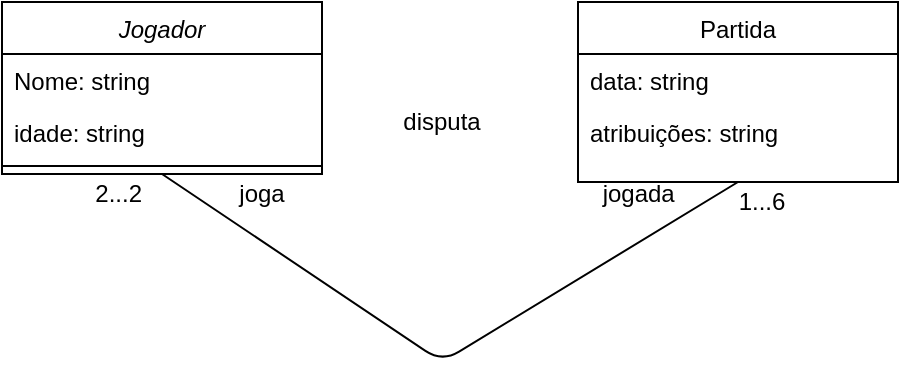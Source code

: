 <mxfile version="15.2.7" type="device" pages="7"><diagram id="C5RBs43oDa-KdzZeNtuy" name="Page-1"><mxGraphModel dx="2062" dy="794" grid="1" gridSize="10" guides="1" tooltips="1" connect="1" arrows="1" fold="1" page="1" pageScale="1" pageWidth="827" pageHeight="1169" math="0" shadow="0"><root><mxCell id="WIyWlLk6GJQsqaUBKTNV-0"/><mxCell id="WIyWlLk6GJQsqaUBKTNV-1" parent="WIyWlLk6GJQsqaUBKTNV-0"/><mxCell id="zkfFHV4jXpPFQw0GAbJ--0" value="Jogador" style="swimlane;fontStyle=2;align=center;verticalAlign=top;childLayout=stackLayout;horizontal=1;startSize=26;horizontalStack=0;resizeParent=1;resizeLast=0;collapsible=1;marginBottom=0;rounded=0;shadow=0;strokeWidth=1;" parent="WIyWlLk6GJQsqaUBKTNV-1" vertex="1"><mxGeometry x="220" y="120" width="160" height="86" as="geometry"><mxRectangle x="230" y="140" width="160" height="26" as="alternateBounds"/></mxGeometry></mxCell><mxCell id="zkfFHV4jXpPFQw0GAbJ--1" value="Nome: string" style="text;align=left;verticalAlign=top;spacingLeft=4;spacingRight=4;overflow=hidden;rotatable=0;points=[[0,0.5],[1,0.5]];portConstraint=eastwest;" parent="zkfFHV4jXpPFQw0GAbJ--0" vertex="1"><mxGeometry y="26" width="160" height="26" as="geometry"/></mxCell><mxCell id="zkfFHV4jXpPFQw0GAbJ--2" value="idade: string" style="text;align=left;verticalAlign=top;spacingLeft=4;spacingRight=4;overflow=hidden;rotatable=0;points=[[0,0.5],[1,0.5]];portConstraint=eastwest;rounded=0;shadow=0;html=0;" parent="zkfFHV4jXpPFQw0GAbJ--0" vertex="1"><mxGeometry y="52" width="160" height="26" as="geometry"/></mxCell><mxCell id="zkfFHV4jXpPFQw0GAbJ--4" value="" style="line;html=1;strokeWidth=1;align=left;verticalAlign=middle;spacingTop=-1;spacingLeft=3;spacingRight=3;rotatable=0;labelPosition=right;points=[];portConstraint=eastwest;" parent="zkfFHV4jXpPFQw0GAbJ--0" vertex="1"><mxGeometry y="78" width="160" height="8" as="geometry"/></mxCell><mxCell id="zkfFHV4jXpPFQw0GAbJ--17" value="Partida" style="swimlane;fontStyle=0;align=center;verticalAlign=top;childLayout=stackLayout;horizontal=1;startSize=26;horizontalStack=0;resizeParent=1;resizeLast=0;collapsible=1;marginBottom=0;rounded=0;shadow=0;strokeWidth=1;" parent="WIyWlLk6GJQsqaUBKTNV-1" vertex="1"><mxGeometry x="508" y="120" width="160" height="90" as="geometry"><mxRectangle x="550" y="140" width="160" height="26" as="alternateBounds"/></mxGeometry></mxCell><mxCell id="zkfFHV4jXpPFQw0GAbJ--18" value="data: string" style="text;align=left;verticalAlign=top;spacingLeft=4;spacingRight=4;overflow=hidden;rotatable=0;points=[[0,0.5],[1,0.5]];portConstraint=eastwest;" parent="zkfFHV4jXpPFQw0GAbJ--17" vertex="1"><mxGeometry y="26" width="160" height="26" as="geometry"/></mxCell><mxCell id="zkfFHV4jXpPFQw0GAbJ--19" value="atribuições: string" style="text;align=left;verticalAlign=top;spacingLeft=4;spacingRight=4;overflow=hidden;rotatable=0;points=[[0,0.5],[1,0.5]];portConstraint=eastwest;rounded=0;shadow=0;html=0;" parent="zkfFHV4jXpPFQw0GAbJ--17" vertex="1"><mxGeometry y="52" width="160" height="26" as="geometry"/></mxCell><mxCell id="Df20qxCBPHXZlXuc3BEY-1" value="" style="endArrow=none;html=1;entryX=0.5;entryY=1;entryDx=0;entryDy=0;exitX=0.5;exitY=1;exitDx=0;exitDy=0;" edge="1" parent="WIyWlLk6GJQsqaUBKTNV-1" source="zkfFHV4jXpPFQw0GAbJ--0" target="zkfFHV4jXpPFQw0GAbJ--17"><mxGeometry width="50" height="50" relative="1" as="geometry"><mxPoint x="390" y="430" as="sourcePoint"/><mxPoint x="440" y="380" as="targetPoint"/><Array as="points"><mxPoint x="440" y="300"/></Array></mxGeometry></mxCell><mxCell id="Df20qxCBPHXZlXuc3BEY-2" value="disputa" style="text;html=1;strokeColor=none;fillColor=none;align=center;verticalAlign=middle;whiteSpace=wrap;rounded=0;" vertex="1" parent="WIyWlLk6GJQsqaUBKTNV-1"><mxGeometry x="420" y="170" width="40" height="20" as="geometry"/></mxCell><mxCell id="Df20qxCBPHXZlXuc3BEY-4" value="2...2&amp;nbsp;" style="text;html=1;strokeColor=none;fillColor=none;align=center;verticalAlign=middle;whiteSpace=wrap;rounded=0;" vertex="1" parent="WIyWlLk6GJQsqaUBKTNV-1"><mxGeometry x="260" y="206" width="40" height="20" as="geometry"/></mxCell><mxCell id="Df20qxCBPHXZlXuc3BEY-5" value="joga" style="text;html=1;strokeColor=none;fillColor=none;align=center;verticalAlign=middle;whiteSpace=wrap;rounded=0;" vertex="1" parent="WIyWlLk6GJQsqaUBKTNV-1"><mxGeometry x="330" y="206" width="40" height="20" as="geometry"/></mxCell><mxCell id="Df20qxCBPHXZlXuc3BEY-6" value="jogada&amp;nbsp; &amp;nbsp; &amp;nbsp; &amp;nbsp; &amp;nbsp; &amp;nbsp; &amp;nbsp; &amp;nbsp;&amp;nbsp;" style="text;html=1;strokeColor=none;fillColor=none;align=center;verticalAlign=middle;whiteSpace=wrap;rounded=0;" vertex="1" parent="WIyWlLk6GJQsqaUBKTNV-1"><mxGeometry x="520" y="200" width="40" height="60" as="geometry"/></mxCell><mxCell id="Df20qxCBPHXZlXuc3BEY-8" value="1...6" style="text;html=1;strokeColor=none;fillColor=none;align=center;verticalAlign=middle;whiteSpace=wrap;rounded=0;" vertex="1" parent="WIyWlLk6GJQsqaUBKTNV-1"><mxGeometry x="580" y="210" width="40" height="20" as="geometry"/></mxCell></root></mxGraphModel></diagram><diagram id="PNuaH4Wb802XfhQ-S1DV" name="Page-2"><mxGraphModel dx="2062" dy="794" grid="1" gridSize="10" guides="1" tooltips="1" connect="1" arrows="1" fold="1" page="1" pageScale="1" pageWidth="827" pageHeight="1169" math="0" shadow="0"><root><mxCell id="urg9uWAfkQ8mF6aTepI0-0"/><mxCell id="urg9uWAfkQ8mF6aTepI0-1" parent="urg9uWAfkQ8mF6aTepI0-0"/><mxCell id="urg9uWAfkQ8mF6aTepI0-2" value="pessoa 1" style="rounded=0;whiteSpace=wrap;html=1;" vertex="1" parent="urg9uWAfkQ8mF6aTepI0-1"><mxGeometry x="190" y="80" width="160" height="60" as="geometry"/></mxCell><mxCell id="urg9uWAfkQ8mF6aTepI0-3" value="&#10;&#10;&lt;div style=&quot;color: rgb(0, 0, 0); font-family: helvetica; font-size: 12px; font-style: normal; font-weight: 400; letter-spacing: normal; text-indent: 0px; text-transform: none; word-spacing: 0px; background-color: rgb(248, 249, 250); text-align: left;&quot;&gt;&lt;span&gt;nome: string&amp;nbsp;&lt;/span&gt;&lt;/div&gt;&lt;div style=&quot;color: rgb(0, 0, 0); font-family: helvetica; font-size: 12px; font-style: normal; font-weight: 400; letter-spacing: normal; text-indent: 0px; text-transform: none; word-spacing: 0px; background-color: rgb(248, 249, 250); text-align: left;&quot;&gt;&lt;span&gt;apelido: string&lt;/span&gt;&lt;/div&gt;&lt;div style=&quot;color: rgb(0, 0, 0); font-family: helvetica; font-size: 12px; font-style: normal; font-weight: 400; letter-spacing: normal; text-indent: 0px; text-transform: none; word-spacing: 0px; background-color: rgb(248, 249, 250); text-align: left;&quot;&gt;&lt;span&gt;datadenascimento: string&lt;/span&gt;&lt;/div&gt;&lt;div style=&quot;color: rgb(0, 0, 0); font-family: helvetica; font-size: 12px; font-style: normal; font-weight: 400; letter-spacing: normal; text-indent: 0px; text-transform: none; word-spacing: 0px; background-color: rgb(248, 249, 250); text-align: left;&quot;&gt;&lt;span&gt;cpf: string&lt;/span&gt;&lt;/div&gt;&lt;div style=&quot;color: rgb(0, 0, 0); font-family: helvetica; font-size: 12px; font-style: normal; font-weight: 400; letter-spacing: normal; text-indent: 0px; text-transform: none; word-spacing: 0px; background-color: rgb(248, 249, 250); text-align: left;&quot;&gt;&lt;span&gt;rg: string&lt;/span&gt;&lt;/div&gt;&lt;div style=&quot;color: rgb(0, 0, 0); font-family: helvetica; font-size: 12px; font-style: normal; font-weight: 400; letter-spacing: normal; text-indent: 0px; text-transform: none; word-spacing: 0px; background-color: rgb(248, 249, 250); text-align: left;&quot;&gt;&lt;span&gt;genero: string&lt;/span&gt;&lt;/div&gt;&lt;div style=&quot;color: rgb(0, 0, 0); font-family: helvetica; font-size: 12px; font-style: normal; font-weight: 400; letter-spacing: normal; text-indent: 0px; text-transform: none; word-spacing: 0px; background-color: rgb(248, 249, 250); text-align: left;&quot;&gt;&lt;span&gt;profissao: string&amp;nbsp;&lt;/span&gt;&lt;/div&gt;&lt;span style=&quot;color: rgb(0, 0, 0); font-family: helvetica; font-size: 12px; font-style: normal; font-weight: 400; letter-spacing: normal; text-align: center; text-indent: 0px; text-transform: none; word-spacing: 0px; background-color: rgb(248, 249, 250); display: inline; float: none;&quot;&gt;&amp;nbsp;&lt;/span&gt;&#10;&#10;" style="whiteSpace=wrap;html=1;aspect=fixed;" vertex="1" parent="urg9uWAfkQ8mF6aTepI0-1"><mxGeometry x="490" y="140" width="160" height="160" as="geometry"/></mxCell><mxCell id="urg9uWAfkQ8mF6aTepI0-4" value="&lt;div style=&quot;text-align: left&quot;&gt;&lt;span&gt;nome: string&amp;nbsp;&lt;/span&gt;&lt;/div&gt;&lt;div style=&quot;text-align: left&quot;&gt;&lt;span&gt;apelido: string&lt;/span&gt;&lt;/div&gt;&lt;div style=&quot;text-align: left&quot;&gt;&lt;span&gt;datadenascimento: string&lt;/span&gt;&lt;/div&gt;&lt;div style=&quot;text-align: left&quot;&gt;&lt;span&gt;cpf: string&lt;/span&gt;&lt;/div&gt;&lt;div style=&quot;text-align: left&quot;&gt;&lt;span&gt;rg: string&lt;/span&gt;&lt;/div&gt;&lt;div style=&quot;text-align: left&quot;&gt;&lt;span&gt;genero: string&lt;/span&gt;&lt;/div&gt;&lt;div style=&quot;text-align: left&quot;&gt;&lt;span&gt;profissao: string&amp;nbsp;&lt;/span&gt;&lt;/div&gt;&amp;nbsp;" style="whiteSpace=wrap;html=1;aspect=fixed;" vertex="1" parent="urg9uWAfkQ8mF6aTepI0-1"><mxGeometry x="190" y="140" width="160" height="160" as="geometry"/></mxCell><mxCell id="urg9uWAfkQ8mF6aTepI0-5" value="pessoa 2" style="rounded=0;whiteSpace=wrap;html=1;" vertex="1" parent="urg9uWAfkQ8mF6aTepI0-1"><mxGeometry x="490" y="80" width="160" height="60" as="geometry"/></mxCell><mxCell id="urg9uWAfkQ8mF6aTepI0-6" value="&amp;nbsp; enxergar(): bool&lt;br&gt;&amp;nbsp; ouvir(): bool&lt;br&gt;&amp;nbsp; sentir cheiro(): bool&amp;nbsp;&lt;br&gt;&amp;nbsp; andar(): bool&lt;br&gt;&amp;nbsp; comer(): bool&lt;br&gt;&amp;nbsp; dormir(): bool&amp;nbsp;&lt;br&gt;&amp;nbsp; falar(): bool&amp;nbsp;" style="rounded=0;whiteSpace=wrap;html=1;align=left;" vertex="1" parent="urg9uWAfkQ8mF6aTepI0-1"><mxGeometry x="190" y="300" width="160" height="120" as="geometry"/></mxCell><mxCell id="urg9uWAfkQ8mF6aTepI0-7" value="&lt;span style=&quot;color: rgb(0 , 0 , 0) ; font-family: &amp;#34;helvetica&amp;#34; ; font-size: 12px ; font-style: normal ; font-weight: 400 ; letter-spacing: normal ; text-indent: 0px ; text-transform: none ; word-spacing: 0px ; background-color: rgb(248 , 249 , 250) ; display: inline ; float: none&quot;&gt;&amp;nbsp; &amp;nbsp;enxergar(): bool&lt;/span&gt;&lt;br style=&quot;color: rgb(0 , 0 , 0) ; font-family: &amp;#34;helvetica&amp;#34; ; font-size: 12px ; font-style: normal ; font-weight: 400 ; letter-spacing: normal ; text-indent: 0px ; text-transform: none ; word-spacing: 0px ; background-color: rgb(248 , 249 , 250)&quot;&gt;&lt;span style=&quot;color: rgb(0 , 0 , 0) ; font-family: &amp;#34;helvetica&amp;#34; ; font-size: 12px ; font-style: normal ; font-weight: 400 ; letter-spacing: normal ; text-indent: 0px ; text-transform: none ; word-spacing: 0px ; background-color: rgb(248 , 249 , 250) ; display: inline ; float: none&quot;&gt;&amp;nbsp; &amp;nbsp;ouvir(): bool&lt;/span&gt;&lt;br style=&quot;color: rgb(0 , 0 , 0) ; font-family: &amp;#34;helvetica&amp;#34; ; font-size: 12px ; font-style: normal ; font-weight: 400 ; letter-spacing: normal ; text-indent: 0px ; text-transform: none ; word-spacing: 0px ; background-color: rgb(248 , 249 , 250)&quot;&gt;&lt;span style=&quot;color: rgb(0 , 0 , 0) ; font-family: &amp;#34;helvetica&amp;#34; ; font-size: 12px ; font-style: normal ; font-weight: 400 ; letter-spacing: normal ; text-indent: 0px ; text-transform: none ; word-spacing: 0px ; background-color: rgb(248 , 249 , 250) ; display: inline ; float: none&quot;&gt;&amp;nbsp; &amp;nbsp;sentir cheiro(): bool&amp;nbsp;&lt;/span&gt;&lt;br style=&quot;color: rgb(0 , 0 , 0) ; font-family: &amp;#34;helvetica&amp;#34; ; font-size: 12px ; font-style: normal ; font-weight: 400 ; letter-spacing: normal ; text-indent: 0px ; text-transform: none ; word-spacing: 0px ; background-color: rgb(248 , 249 , 250)&quot;&gt;&lt;span style=&quot;color: rgb(0 , 0 , 0) ; font-family: &amp;#34;helvetica&amp;#34; ; font-size: 12px ; font-style: normal ; font-weight: 400 ; letter-spacing: normal ; text-indent: 0px ; text-transform: none ; word-spacing: 0px ; background-color: rgb(248 , 249 , 250) ; display: inline ; float: none&quot;&gt;&amp;nbsp; &amp;nbsp;andar(): bool&lt;/span&gt;&lt;br style=&quot;color: rgb(0 , 0 , 0) ; font-family: &amp;#34;helvetica&amp;#34; ; font-size: 12px ; font-style: normal ; font-weight: 400 ; letter-spacing: normal ; text-indent: 0px ; text-transform: none ; word-spacing: 0px ; background-color: rgb(248 , 249 , 250)&quot;&gt;&lt;span style=&quot;color: rgb(0 , 0 , 0) ; font-family: &amp;#34;helvetica&amp;#34; ; font-size: 12px ; font-style: normal ; font-weight: 400 ; letter-spacing: normal ; text-indent: 0px ; text-transform: none ; word-spacing: 0px ; background-color: rgb(248 , 249 , 250) ; display: inline ; float: none&quot;&gt;&amp;nbsp; &amp;nbsp;comer(): bool&lt;/span&gt;&lt;br style=&quot;color: rgb(0 , 0 , 0) ; font-family: &amp;#34;helvetica&amp;#34; ; font-size: 12px ; font-style: normal ; font-weight: 400 ; letter-spacing: normal ; text-indent: 0px ; text-transform: none ; word-spacing: 0px ; background-color: rgb(248 , 249 , 250)&quot;&gt;&lt;span style=&quot;color: rgb(0 , 0 , 0) ; font-family: &amp;#34;helvetica&amp;#34; ; font-size: 12px ; font-style: normal ; font-weight: 400 ; letter-spacing: normal ; text-indent: 0px ; text-transform: none ; word-spacing: 0px ; background-color: rgb(248 , 249 , 250) ; display: inline ; float: none&quot;&gt;&amp;nbsp; &amp;nbsp;dormir(): bool&amp;nbsp;&lt;/span&gt;&lt;br style=&quot;color: rgb(0 , 0 , 0) ; font-family: &amp;#34;helvetica&amp;#34; ; font-size: 12px ; font-style: normal ; font-weight: 400 ; letter-spacing: normal ; text-indent: 0px ; text-transform: none ; word-spacing: 0px ; background-color: rgb(248 , 249 , 250)&quot;&gt;&lt;span style=&quot;color: rgb(0 , 0 , 0) ; font-family: &amp;#34;helvetica&amp;#34; ; font-size: 12px ; font-style: normal ; font-weight: 400 ; letter-spacing: normal ; text-indent: 0px ; text-transform: none ; word-spacing: 0px ; background-color: rgb(248 , 249 , 250) ; display: inline ; float: none&quot;&gt;&amp;nbsp; &amp;nbsp;falar(): bool&amp;nbsp;&lt;/span&gt;" style="whiteSpace=wrap;html=1;aspect=fixed;align=left;" vertex="1" parent="urg9uWAfkQ8mF6aTepI0-1"><mxGeometry x="490" y="280" width="160" height="160" as="geometry"/></mxCell><mxCell id="urg9uWAfkQ8mF6aTepI0-8" value="" style="endArrow=none;html=1;exitX=1;exitY=0.5;exitDx=0;exitDy=0;entryX=0;entryY=0.25;entryDx=0;entryDy=0;" edge="1" parent="urg9uWAfkQ8mF6aTepI0-1" source="urg9uWAfkQ8mF6aTepI0-6" target="urg9uWAfkQ8mF6aTepI0-3"><mxGeometry width="50" height="50" relative="1" as="geometry"><mxPoint x="390" y="350" as="sourcePoint"/><mxPoint x="440" y="300" as="targetPoint"/><Array as="points"><mxPoint x="400" y="190"/></Array></mxGeometry></mxCell><mxCell id="urg9uWAfkQ8mF6aTepI0-10" value="esposa/marido" style="text;html=1;strokeColor=none;fillColor=none;align=center;verticalAlign=middle;whiteSpace=wrap;rounded=0;" vertex="1" parent="urg9uWAfkQ8mF6aTepI0-1"><mxGeometry x="430" y="160" width="40" height="20" as="geometry"/></mxCell><mxCell id="urg9uWAfkQ8mF6aTepI0-11" value="marido/esposa" style="text;html=1;strokeColor=none;fillColor=none;align=center;verticalAlign=middle;whiteSpace=wrap;rounded=0;" vertex="1" parent="urg9uWAfkQ8mF6aTepI0-1"><mxGeometry x="370" y="360" width="40" height="20" as="geometry"/></mxCell><mxCell id="urg9uWAfkQ8mF6aTepI0-12" value="0...1" style="text;html=1;strokeColor=none;fillColor=none;align=center;verticalAlign=middle;whiteSpace=wrap;rounded=0;" vertex="1" parent="urg9uWAfkQ8mF6aTepI0-1"><mxGeometry x="350" y="390" width="40" height="20" as="geometry"/></mxCell><mxCell id="urg9uWAfkQ8mF6aTepI0-13" value="0...1&lt;br&gt;" style="text;html=1;strokeColor=none;fillColor=none;align=center;verticalAlign=middle;whiteSpace=wrap;rounded=0;" vertex="1" parent="urg9uWAfkQ8mF6aTepI0-1"><mxGeometry x="450" y="140" width="40" height="20" as="geometry"/></mxCell></root></mxGraphModel></diagram><diagram id="gPp02bcMIuDBsO-z2LC9" name="Page-3"><mxGraphModel dx="2062" dy="794" grid="1" gridSize="10" guides="1" tooltips="1" connect="1" arrows="1" fold="1" page="1" pageScale="1" pageWidth="827" pageHeight="1169" math="0" shadow="0"><root><mxCell id="xQ43Ac1JmBbQrpxs1MWx-0"/><mxCell id="xQ43Ac1JmBbQrpxs1MWx-1" parent="xQ43Ac1JmBbQrpxs1MWx-0"/><mxCell id="xQ43Ac1JmBbQrpxs1MWx-2" value="PATROCINADOR" style="rounded=0;whiteSpace=wrap;html=1;" vertex="1" parent="xQ43Ac1JmBbQrpxs1MWx-1"><mxGeometry x="90" y="60" width="120" height="60" as="geometry"/></mxCell><mxCell id="xQ43Ac1JmBbQrpxs1MWx-3" value="&lt;div style=&quot;text-align: left&quot;&gt;&lt;span&gt;codigo: string&lt;/span&gt;&lt;/div&gt;&lt;div style=&quot;text-align: left&quot;&gt;&lt;span&gt;nome: string&lt;/span&gt;&lt;/div&gt;&lt;div style=&quot;text-align: left&quot;&gt;&lt;span&gt;investimento&lt;/span&gt;&lt;/div&gt;" style="whiteSpace=wrap;html=1;aspect=fixed;" vertex="1" parent="xQ43Ac1JmBbQrpxs1MWx-1"><mxGeometry x="90" y="120" width="120" height="120" as="geometry"/></mxCell><mxCell id="xQ43Ac1JmBbQrpxs1MWx-4" value="EQUIPE" style="rounded=0;whiteSpace=wrap;html=1;" vertex="1" parent="xQ43Ac1JmBbQrpxs1MWx-1"><mxGeometry x="530" y="60" width="120" height="70" as="geometry"/></mxCell><mxCell id="xQ43Ac1JmBbQrpxs1MWx-5" value="&lt;div style=&quot;text-align: left&quot;&gt;&lt;span&gt;codigo: string&lt;/span&gt;&lt;/div&gt;&lt;div style=&quot;text-align: left&quot;&gt;&lt;span&gt;nome: string&amp;nbsp;&lt;/span&gt;&lt;/div&gt;&lt;div style=&quot;text-align: left&quot;&gt;&lt;span&gt;nacionalidade: string&lt;/span&gt;&lt;/div&gt;&lt;div style=&quot;text-align: left&quot;&gt;&lt;span&gt;quantidadedepessoas&lt;/span&gt;&lt;/div&gt;" style="whiteSpace=wrap;html=1;aspect=fixed;" vertex="1" parent="xQ43Ac1JmBbQrpxs1MWx-1"><mxGeometry x="530" y="120" width="120" height="120" as="geometry"/></mxCell><mxCell id="xQ43Ac1JmBbQrpxs1MWx-6" value="CORRIDA" style="rounded=0;whiteSpace=wrap;html=1;" vertex="1" parent="xQ43Ac1JmBbQrpxs1MWx-1"><mxGeometry x="100" y="360" width="120" height="60" as="geometry"/></mxCell><mxCell id="xQ43Ac1JmBbQrpxs1MWx-7" value="local: string&lt;br&gt;prêmio: string&lt;br&gt;quantidade de participantes: string&lt;br&gt;trajeto: string" style="whiteSpace=wrap;html=1;aspect=fixed;" vertex="1" parent="xQ43Ac1JmBbQrpxs1MWx-1"><mxGeometry x="100" y="420" width="120" height="120" as="geometry"/></mxCell><mxCell id="xQ43Ac1JmBbQrpxs1MWx-8" value="PILOTO" style="rounded=0;whiteSpace=wrap;html=1;" vertex="1" parent="xQ43Ac1JmBbQrpxs1MWx-1"><mxGeometry x="570" y="350" width="120" height="60" as="geometry"/></mxCell><mxCell id="xQ43Ac1JmBbQrpxs1MWx-9" value="nome: string&lt;br&gt;nacionalidade: string&lt;br&gt;cpf: string&lt;br&gt;genero: string&lt;br&gt;idade: string&lt;br&gt;" style="whiteSpace=wrap;html=1;aspect=fixed;" vertex="1" parent="xQ43Ac1JmBbQrpxs1MWx-1"><mxGeometry x="570" y="410" width="120" height="120" as="geometry"/></mxCell><mxCell id="xQ43Ac1JmBbQrpxs1MWx-11" value="patrocinarequipe()&lt;br&gt;patrocinarpiloto()&lt;br&gt;patrocinacorrida()" style="rounded=0;whiteSpace=wrap;html=1;" vertex="1" parent="xQ43Ac1JmBbQrpxs1MWx-1"><mxGeometry x="90" y="220" width="120" height="60" as="geometry"/></mxCell><mxCell id="xQ43Ac1JmBbQrpxs1MWx-12" value="contratarfuncionarios()bool&lt;br&gt;ajudaropilotoaganharacorrida()bool&lt;br&gt;" style="rounded=0;whiteSpace=wrap;html=1;" vertex="1" parent="xQ43Ac1JmBbQrpxs1MWx-1"><mxGeometry x="530" y="220" width="200" height="60" as="geometry"/></mxCell><mxCell id="ua94WzgFN6dr_V_B7siC-0" value="estilodecorrer() bool&lt;br&gt;ganharouperderacorrida()bool&lt;br&gt;" style="rounded=0;whiteSpace=wrap;html=1;" vertex="1" parent="xQ43Ac1JmBbQrpxs1MWx-1"><mxGeometry x="530" y="530" width="220" height="60" as="geometry"/></mxCell><mxCell id="ua94WzgFN6dr_V_B7siC-1" value="garantirobemestardospilotos()bool&lt;br&gt;garantirobemestardopublico()bool&lt;br&gt;definirumpremio()bool&lt;br&gt;garantiraorganizacaodacorrida()" style="rounded=0;whiteSpace=wrap;html=1;" vertex="1" parent="xQ43Ac1JmBbQrpxs1MWx-1"><mxGeometry x="100" y="530" width="230" height="60" as="geometry"/></mxCell><mxCell id="ua94WzgFN6dr_V_B7siC-2" value="" style="endArrow=none;html=1;entryX=0;entryY=0.5;entryDx=0;entryDy=0;exitX=1;exitY=0.25;exitDx=0;exitDy=0;" edge="1" parent="xQ43Ac1JmBbQrpxs1MWx-1" source="xQ43Ac1JmBbQrpxs1MWx-3" target="xQ43Ac1JmBbQrpxs1MWx-5"><mxGeometry width="50" height="50" relative="1" as="geometry"><mxPoint x="390" y="240" as="sourcePoint"/><mxPoint x="440" y="190" as="targetPoint"/><Array as="points"><mxPoint x="370" y="180"/></Array></mxGeometry></mxCell><mxCell id="ua94WzgFN6dr_V_B7siC-3" value="&lt;font style=&quot;font-size: 18px&quot;&gt;patrocina&lt;/font&gt;" style="text;html=1;strokeColor=none;fillColor=none;align=center;verticalAlign=middle;whiteSpace=wrap;rounded=0;" vertex="1" parent="xQ43Ac1JmBbQrpxs1MWx-1"><mxGeometry x="360" y="110" width="40" height="20" as="geometry"/></mxCell><mxCell id="ua94WzgFN6dr_V_B7siC-5" value="patrocinado" style="text;html=1;strokeColor=none;fillColor=none;align=center;verticalAlign=middle;whiteSpace=wrap;rounded=0;" vertex="1" parent="xQ43Ac1JmBbQrpxs1MWx-1"><mxGeometry x="470" y="160" width="40" height="20" as="geometry"/></mxCell><mxCell id="ua94WzgFN6dr_V_B7siC-6" value="patrocina" style="text;html=1;strokeColor=none;fillColor=none;align=center;verticalAlign=middle;whiteSpace=wrap;rounded=0;" vertex="1" parent="xQ43Ac1JmBbQrpxs1MWx-1"><mxGeometry x="220" y="130" width="40" height="20" as="geometry"/></mxCell><mxCell id="ua94WzgFN6dr_V_B7siC-9" value="1..." style="text;html=1;strokeColor=none;fillColor=none;align=center;verticalAlign=middle;whiteSpace=wrap;rounded=0;" vertex="1" parent="xQ43Ac1JmBbQrpxs1MWx-1"><mxGeometry x="210" y="160" width="40" height="20" as="geometry"/></mxCell><mxCell id="ua94WzgFN6dr_V_B7siC-10" value="1..." style="text;html=1;strokeColor=none;fillColor=none;align=center;verticalAlign=middle;whiteSpace=wrap;rounded=0;" vertex="1" parent="xQ43Ac1JmBbQrpxs1MWx-1"><mxGeometry x="490" y="190" width="40" height="20" as="geometry"/></mxCell><mxCell id="ua94WzgFN6dr_V_B7siC-11" value="&lt;font style=&quot;font-size: 18px&quot;&gt;contrata&lt;/font&gt;" style="text;html=1;strokeColor=none;fillColor=none;align=center;verticalAlign=middle;whiteSpace=wrap;rounded=0;rotation=-90;" vertex="1" parent="xQ43Ac1JmBbQrpxs1MWx-1"><mxGeometry x="710" y="320" width="40" height="20" as="geometry"/></mxCell><mxCell id="ua94WzgFN6dr_V_B7siC-13" value="" style="endArrow=none;html=1;entryX=1;entryY=0.5;entryDx=0;entryDy=0;exitX=1;exitY=0.5;exitDx=0;exitDy=0;" edge="1" parent="xQ43Ac1JmBbQrpxs1MWx-1" source="xQ43Ac1JmBbQrpxs1MWx-9" target="xQ43Ac1JmBbQrpxs1MWx-5"><mxGeometry width="50" height="50" relative="1" as="geometry"><mxPoint x="390" y="240" as="sourcePoint"/><mxPoint x="440" y="190" as="targetPoint"/><Array as="points"><mxPoint x="820" y="240"/></Array></mxGeometry></mxCell><mxCell id="ua94WzgFN6dr_V_B7siC-14" value="contratado" style="text;html=1;strokeColor=none;fillColor=none;align=center;verticalAlign=middle;whiteSpace=wrap;rounded=0;" vertex="1" parent="xQ43Ac1JmBbQrpxs1MWx-1"><mxGeometry x="710" y="440" width="40" height="20" as="geometry"/></mxCell><mxCell id="ua94WzgFN6dr_V_B7siC-15" value="contratante" style="text;html=1;strokeColor=none;fillColor=none;align=center;verticalAlign=middle;whiteSpace=wrap;rounded=0;" vertex="1" parent="xQ43Ac1JmBbQrpxs1MWx-1"><mxGeometry x="740" y="190" width="40" height="20" as="geometry"/></mxCell><mxCell id="ua94WzgFN6dr_V_B7siC-17" style="edgeStyle=none;rounded=0;orthogonalLoop=1;jettySize=auto;html=1;exitX=0.5;exitY=1;exitDx=0;exitDy=0;" edge="1" parent="xQ43Ac1JmBbQrpxs1MWx-1" source="ua94WzgFN6dr_V_B7siC-15" target="ua94WzgFN6dr_V_B7siC-15"><mxGeometry relative="1" as="geometry"/></mxCell><mxCell id="ua94WzgFN6dr_V_B7siC-18" value="0...2" style="text;html=1;strokeColor=none;fillColor=none;align=center;verticalAlign=middle;whiteSpace=wrap;rounded=0;" vertex="1" parent="xQ43Ac1JmBbQrpxs1MWx-1"><mxGeometry x="690" y="460" width="40" height="20" as="geometry"/></mxCell><mxCell id="ua94WzgFN6dr_V_B7siC-19" value="1..." style="text;html=1;strokeColor=none;fillColor=none;align=center;verticalAlign=middle;whiteSpace=wrap;rounded=0;" vertex="1" parent="xQ43Ac1JmBbQrpxs1MWx-1"><mxGeometry x="770" y="210" width="40" height="20" as="geometry"/></mxCell><mxCell id="ua94WzgFN6dr_V_B7siC-21" value="" style="endArrow=none;html=1;entryX=-0.017;entryY=0.425;entryDx=0;entryDy=0;entryPerimeter=0;exitX=1.025;exitY=0.333;exitDx=0;exitDy=0;exitPerimeter=0;" edge="1" parent="xQ43Ac1JmBbQrpxs1MWx-1" source="xQ43Ac1JmBbQrpxs1MWx-7" target="xQ43Ac1JmBbQrpxs1MWx-9"><mxGeometry width="50" height="50" relative="1" as="geometry"><mxPoint x="390" y="430" as="sourcePoint"/><mxPoint x="440" y="380" as="targetPoint"/></mxGeometry></mxCell><mxCell id="ua94WzgFN6dr_V_B7siC-23" style="edgeStyle=none;rounded=0;orthogonalLoop=1;jettySize=auto;html=1;exitX=0.25;exitY=0;exitDx=0;exitDy=0;" edge="1" parent="xQ43Ac1JmBbQrpxs1MWx-1" source="ua94WzgFN6dr_V_B7siC-11" target="ua94WzgFN6dr_V_B7siC-11"><mxGeometry relative="1" as="geometry"/></mxCell><mxCell id="ua94WzgFN6dr_V_B7siC-24" value="pilota" style="text;html=1;strokeColor=none;fillColor=none;align=center;verticalAlign=middle;whiteSpace=wrap;rounded=0;" vertex="1" parent="xQ43Ac1JmBbQrpxs1MWx-1"><mxGeometry x="530" y="440" width="40" height="20" as="geometry"/></mxCell><mxCell id="ua94WzgFN6dr_V_B7siC-25" value="1..." style="text;html=1;strokeColor=none;fillColor=none;align=center;verticalAlign=middle;whiteSpace=wrap;rounded=0;" vertex="1" parent="xQ43Ac1JmBbQrpxs1MWx-1"><mxGeometry x="530" y="460" width="40" height="20" as="geometry"/></mxCell><mxCell id="ua94WzgFN6dr_V_B7siC-26" value="objetivo do piloto" style="text;html=1;strokeColor=none;fillColor=none;align=center;verticalAlign=middle;whiteSpace=wrap;rounded=0;" vertex="1" parent="xQ43Ac1JmBbQrpxs1MWx-1"><mxGeometry x="230" y="420" width="40" height="20" as="geometry"/></mxCell><mxCell id="ua94WzgFN6dr_V_B7siC-27" value="1..." style="text;html=1;strokeColor=none;fillColor=none;align=center;verticalAlign=middle;whiteSpace=wrap;rounded=0;" vertex="1" parent="xQ43Ac1JmBbQrpxs1MWx-1"><mxGeometry x="230" y="460" width="40" height="20" as="geometry"/></mxCell><mxCell id="ua94WzgFN6dr_V_B7siC-28" value="&lt;font style=&quot;font-size: 18px&quot;&gt;Vencer&lt;/font&gt;" style="text;html=1;strokeColor=none;fillColor=none;align=center;verticalAlign=middle;whiteSpace=wrap;rounded=0;" vertex="1" parent="xQ43Ac1JmBbQrpxs1MWx-1"><mxGeometry x="380" y="380" width="40" height="20" as="geometry"/></mxCell><mxCell id="ua94WzgFN6dr_V_B7siC-31" value="" style="endArrow=none;html=1;entryX=0;entryY=0.5;entryDx=0;entryDy=0;exitX=0;exitY=0.5;exitDx=0;exitDy=0;" edge="1" parent="xQ43Ac1JmBbQrpxs1MWx-1" source="xQ43Ac1JmBbQrpxs1MWx-3" target="xQ43Ac1JmBbQrpxs1MWx-7"><mxGeometry width="50" height="50" relative="1" as="geometry"><mxPoint x="20" y="520" as="sourcePoint"/><mxPoint x="70" y="470" as="targetPoint"/><Array as="points"><mxPoint x="40" y="270"/></Array></mxGeometry></mxCell><mxCell id="ua94WzgFN6dr_V_B7siC-32" value="patrocina" style="text;html=1;strokeColor=none;fillColor=none;align=center;verticalAlign=middle;whiteSpace=wrap;rounded=0;rotation=-90;" vertex="1" parent="xQ43Ac1JmBbQrpxs1MWx-1"><mxGeometry x="20" y="160" width="40" height="20" as="geometry"/></mxCell><mxCell id="ua94WzgFN6dr_V_B7siC-33" value="1..." style="text;html=1;strokeColor=none;fillColor=none;align=center;verticalAlign=middle;whiteSpace=wrap;rounded=0;rotation=-90;" vertex="1" parent="xQ43Ac1JmBbQrpxs1MWx-1"><mxGeometry x="40" y="170" width="40" height="20" as="geometry"/></mxCell><mxCell id="ua94WzgFN6dr_V_B7siC-34" value="patrocinado" style="text;html=1;strokeColor=none;fillColor=none;align=center;verticalAlign=middle;whiteSpace=wrap;rounded=0;rotation=-90;" vertex="1" parent="xQ43Ac1JmBbQrpxs1MWx-1"><mxGeometry x="30" y="490" width="40" height="20" as="geometry"/></mxCell><mxCell id="ua94WzgFN6dr_V_B7siC-36" value="&lt;font style=&quot;font-size: 18px&quot;&gt;Patrocina&lt;/font&gt;" style="text;html=1;strokeColor=none;fillColor=none;align=center;verticalAlign=middle;whiteSpace=wrap;rounded=0;rotation=-90;" vertex="1" parent="xQ43Ac1JmBbQrpxs1MWx-1"><mxGeometry y="290" width="40" height="20" as="geometry"/></mxCell><mxCell id="ua94WzgFN6dr_V_B7siC-37" value="1..." style="text;html=1;strokeColor=none;fillColor=none;align=center;verticalAlign=middle;whiteSpace=wrap;rounded=0;rotation=-90;" vertex="1" parent="xQ43Ac1JmBbQrpxs1MWx-1"><mxGeometry x="50" y="500" width="40" height="20" as="geometry"/></mxCell></root></mxGraphModel></diagram><diagram id="mJSX0WdJ2itsMtLxU46J" name="Page-4"><mxGraphModel dx="2062" dy="794" grid="1" gridSize="10" guides="1" tooltips="1" connect="1" arrows="1" fold="1" page="1" pageScale="1" pageWidth="827" pageHeight="1169" math="0" shadow="0"><root><mxCell id="Bjhg0fCmoTZZ057vhx9X-0"/><mxCell id="Bjhg0fCmoTZZ057vhx9X-1" parent="Bjhg0fCmoTZZ057vhx9X-0"/><mxCell id="Bjhg0fCmoTZZ057vhx9X-2" value="Peça" style="rounded=0;whiteSpace=wrap;html=1;" vertex="1" parent="Bjhg0fCmoTZZ057vhx9X-1"><mxGeometry x="220" y="200" width="120" height="60" as="geometry"/></mxCell><mxCell id="Bjhg0fCmoTZZ057vhx9X-3" value="codigo: string&lt;br&gt;nome: string&lt;br&gt;marca: string&lt;br&gt;" style="whiteSpace=wrap;html=1;aspect=fixed;" vertex="1" parent="Bjhg0fCmoTZZ057vhx9X-1"><mxGeometry x="220" y="260" width="120" height="120" as="geometry"/></mxCell><mxCell id="Bjhg0fCmoTZZ057vhx9X-4" value="encaixar()bool" style="rounded=0;whiteSpace=wrap;html=1;" vertex="1" parent="Bjhg0fCmoTZZ057vhx9X-1"><mxGeometry x="220" y="380" width="120" height="60" as="geometry"/></mxCell><mxCell id="Bjhg0fCmoTZZ057vhx9X-5" value="" style="endArrow=none;html=1;exitX=0.5;exitY=0;exitDx=0;exitDy=0;entryX=0.5;entryY=1;entryDx=0;entryDy=0;" edge="1" parent="Bjhg0fCmoTZZ057vhx9X-1" source="Bjhg0fCmoTZZ057vhx9X-2" target="Bjhg0fCmoTZZ057vhx9X-4"><mxGeometry width="50" height="50" relative="1" as="geometry"><mxPoint x="280" y="160" as="sourcePoint"/><mxPoint x="330" y="110" as="targetPoint"/><Array as="points"><mxPoint x="510" y="140"/><mxPoint x="520" y="500"/></Array></mxGeometry></mxCell><mxCell id="Bjhg0fCmoTZZ057vhx9X-6" value="composta" style="text;html=1;strokeColor=none;fillColor=none;align=center;verticalAlign=middle;whiteSpace=wrap;rounded=0;" vertex="1" parent="Bjhg0fCmoTZZ057vhx9X-1"><mxGeometry x="360" y="180" width="40" height="20" as="geometry"/></mxCell><mxCell id="Bjhg0fCmoTZZ057vhx9X-7" value="1" style="text;html=1;strokeColor=none;fillColor=none;align=center;verticalAlign=middle;whiteSpace=wrap;rounded=0;" vertex="1" parent="Bjhg0fCmoTZZ057vhx9X-1"><mxGeometry x="270" y="170" width="40" height="20" as="geometry"/></mxCell><mxCell id="Bjhg0fCmoTZZ057vhx9X-8" value="1...n" style="text;html=1;strokeColor=none;fillColor=none;align=center;verticalAlign=middle;whiteSpace=wrap;rounded=0;" vertex="1" parent="Bjhg0fCmoTZZ057vhx9X-1"><mxGeometry x="260" y="440" width="40" height="20" as="geometry"/></mxCell><mxCell id="Bjhg0fCmoTZZ057vhx9X-10" value="compoem" style="text;html=1;strokeColor=none;fillColor=none;align=center;verticalAlign=middle;whiteSpace=wrap;rounded=0;" vertex="1" parent="Bjhg0fCmoTZZ057vhx9X-1"><mxGeometry x="350" y="440" width="40" height="20" as="geometry"/></mxCell></root></mxGraphModel></diagram><diagram id="8DIN3Uq04hvjuDP1bsvT" name="Page-5"><mxGraphModel dx="782" dy="789" grid="1" gridSize="10" guides="1" tooltips="1" connect="1" arrows="1" fold="1" page="1" pageScale="1" pageWidth="827" pageHeight="1169" math="0" shadow="0"><root><mxCell id="objr8wA8ZjExr-antEAl-0"/><mxCell id="objr8wA8ZjExr-antEAl-1" parent="objr8wA8ZjExr-antEAl-0"/><mxCell id="objr8wA8ZjExr-antEAl-2" value="Disciplina" style="rounded=0;whiteSpace=wrap;html=1;" vertex="1" parent="objr8wA8ZjExr-antEAl-1"><mxGeometry x="300" y="290" width="120" height="60" as="geometry"/></mxCell><mxCell id="objr8wA8ZjExr-antEAl-3" value="codigo: string&lt;br&gt;nome: string&lt;br&gt;quantidadedealunos: string" style="whiteSpace=wrap;html=1;aspect=fixed;align=left;" vertex="1" parent="objr8wA8ZjExr-antEAl-1"><mxGeometry x="300" y="340" width="120" height="120" as="geometry"/></mxCell><mxCell id="objr8wA8ZjExr-antEAl-4" value="encaixar()bool&amp;nbsp;&lt;br&gt;refenciaparadisciplinas()bool" style="rounded=0;whiteSpace=wrap;html=1;align=left;" vertex="1" parent="objr8wA8ZjExr-antEAl-1"><mxGeometry x="300" y="460" width="190" height="100" as="geometry"/></mxCell><mxCell id="objr8wA8ZjExr-antEAl-5" value="" style="endArrow=none;html=1;exitX=0.5;exitY=0;exitDx=0;exitDy=0;entryX=0.5;entryY=1;entryDx=0;entryDy=0;" edge="1" parent="objr8wA8ZjExr-antEAl-1" source="objr8wA8ZjExr-antEAl-2" target="objr8wA8ZjExr-antEAl-4"><mxGeometry width="50" height="50" relative="1" as="geometry"><mxPoint x="364" y="260" as="sourcePoint"/><mxPoint x="414" y="210" as="targetPoint"/><Array as="points"><mxPoint x="360" y="210"/><mxPoint x="700" y="190"/><mxPoint x="730" y="730"/><mxPoint x="395" y="730"/></Array></mxGeometry></mxCell><mxCell id="objr8wA8ZjExr-antEAl-6" value="1" style="text;html=1;strokeColor=none;fillColor=none;align=center;verticalAlign=middle;whiteSpace=wrap;rounded=0;" vertex="1" parent="objr8wA8ZjExr-antEAl-1"><mxGeometry x="350" y="180" width="40" height="20" as="geometry"/></mxCell><mxCell id="objr8wA8ZjExr-antEAl-7" value="1...n" style="text;html=1;strokeColor=none;fillColor=none;align=center;verticalAlign=middle;whiteSpace=wrap;rounded=0;" vertex="1" parent="objr8wA8ZjExr-antEAl-1"><mxGeometry x="340" y="565" width="40" height="20" as="geometry"/></mxCell><mxCell id="objr8wA8ZjExr-antEAl-8" value="compõe" style="text;html=1;strokeColor=none;fillColor=none;align=center;verticalAlign=middle;whiteSpace=wrap;rounded=0;" vertex="1" parent="objr8wA8ZjExr-antEAl-1"><mxGeometry x="390" y="210" width="40" height="20" as="geometry"/></mxCell><mxCell id="objr8wA8ZjExr-antEAl-9" value="composta" style="text;html=1;strokeColor=none;fillColor=none;align=center;verticalAlign=middle;whiteSpace=wrap;rounded=0;" vertex="1" parent="objr8wA8ZjExr-antEAl-1"><mxGeometry x="414" y="560" width="40" height="20" as="geometry"/></mxCell><mxCell id="objr8wA8ZjExr-antEAl-10" value="&lt;font style=&quot;font-size: 18px&quot;&gt;Composição&lt;/font&gt;" style="text;html=1;strokeColor=none;fillColor=none;align=center;verticalAlign=middle;whiteSpace=wrap;rounded=0;rotation=90;" vertex="1" parent="objr8wA8ZjExr-antEAl-1"><mxGeometry x="720" y="400" width="40" height="20" as="geometry"/></mxCell></root></mxGraphModel></diagram><diagram id="N8asJ8A_wfW5G9mg3nIn" name="Page-6"><mxGraphModel dx="782" dy="789" grid="1" gridSize="10" guides="1" tooltips="1" connect="1" arrows="1" fold="1" page="1" pageScale="1" pageWidth="827" pageHeight="1169" math="0" shadow="0"><root><mxCell id="DrRenhkwsKf61k2BWD5x-0"/><mxCell id="DrRenhkwsKf61k2BWD5x-1" parent="DrRenhkwsKf61k2BWD5x-0"/><mxCell id="DrRenhkwsKf61k2BWD5x-3" value="Pedidos" style="rounded=0;whiteSpace=wrap;html=1;" vertex="1" parent="DrRenhkwsKf61k2BWD5x-1"><mxGeometry x="230" y="160" width="120" height="60" as="geometry"/></mxCell><mxCell id="DrRenhkwsKf61k2BWD5x-4" value="codigo: string&lt;br&gt;nome: stirng&lt;br&gt;qntditens:string&lt;br&gt;itens: string" style="whiteSpace=wrap;html=1;aspect=fixed;" vertex="1" parent="DrRenhkwsKf61k2BWD5x-1"><mxGeometry x="230" y="220" width="120" height="120" as="geometry"/></mxCell><mxCell id="DrRenhkwsKf61k2BWD5x-8" value="itens" style="rounded=0;whiteSpace=wrap;html=1;" vertex="1" parent="DrRenhkwsKf61k2BWD5x-1"><mxGeometry x="520" y="160" width="120" height="60" as="geometry"/></mxCell><mxCell id="DrRenhkwsKf61k2BWD5x-9" value="codigo: string&lt;br&gt;nome: string&lt;br&gt;" style="rounded=0;whiteSpace=wrap;html=1;" vertex="1" parent="DrRenhkwsKf61k2BWD5x-1"><mxGeometry x="520" y="220" width="120" height="110" as="geometry"/></mxCell><mxCell id="DrRenhkwsKf61k2BWD5x-10" value="1 item = 1 produto()bool&lt;br&gt;" style="rounded=0;whiteSpace=wrap;html=1;" vertex="1" parent="DrRenhkwsKf61k2BWD5x-1"><mxGeometry x="520" y="330" width="120" height="60" as="geometry"/></mxCell><mxCell id="DrRenhkwsKf61k2BWD5x-11" value="formadoporitens()bool&lt;br&gt;min1oumax20itens()bool" style="rounded=0;whiteSpace=wrap;html=1;" vertex="1" parent="DrRenhkwsKf61k2BWD5x-1"><mxGeometry x="230" y="340" width="160" height="60" as="geometry"/></mxCell><mxCell id="DrRenhkwsKf61k2BWD5x-14" value="" style="endArrow=none;html=1;entryX=0;entryY=0.5;entryDx=0;entryDy=0;exitX=1;exitY=0.5;exitDx=0;exitDy=0;" edge="1" parent="DrRenhkwsKf61k2BWD5x-1" source="DrRenhkwsKf61k2BWD5x-4" target="DrRenhkwsKf61k2BWD5x-9"><mxGeometry width="50" height="50" relative="1" as="geometry"><mxPoint x="370" y="275" as="sourcePoint"/><mxPoint x="400" y="230" as="targetPoint"/></mxGeometry></mxCell><mxCell id="DrRenhkwsKf61k2BWD5x-16" value="conjunto para cliente" style="text;html=1;align=center;verticalAlign=middle;resizable=0;points=[];autosize=1;strokeColor=none;fillColor=none;" vertex="1" parent="DrRenhkwsKf61k2BWD5x-1"><mxGeometry x="349" y="280" width="130" height="20" as="geometry"/></mxCell><mxCell id="DrRenhkwsKf61k2BWD5x-17" value="itens do cliente" style="text;html=1;strokeColor=none;fillColor=none;align=center;verticalAlign=middle;whiteSpace=wrap;rounded=0;" vertex="1" parent="DrRenhkwsKf61k2BWD5x-1"><mxGeometry x="470" y="240" width="40" height="20" as="geometry"/></mxCell><mxCell id="DrRenhkwsKf61k2BWD5x-19" value="&lt;font style=&quot;font-size: 18px&quot;&gt;Cliente&lt;/font&gt;" style="text;html=1;strokeColor=none;fillColor=none;align=center;verticalAlign=middle;whiteSpace=wrap;rounded=0;" vertex="1" parent="DrRenhkwsKf61k2BWD5x-1"><mxGeometry x="400" y="230" width="40" height="20" as="geometry"/></mxCell></root></mxGraphModel></diagram><diagram id="ohCJkKCJ2JnD0n557CjS" name="Page-7"><mxGraphModel dx="782" dy="789" grid="1" gridSize="10" guides="1" tooltips="1" connect="1" arrows="1" fold="1" page="1" pageScale="1" pageWidth="827" pageHeight="1169" math="0" shadow="0"><root><mxCell id="vE42fH3l13_TATlZpgn4-0"/><mxCell id="vE42fH3l13_TATlZpgn4-1" parent="vE42fH3l13_TATlZpgn4-0"/><mxCell id="vE42fH3l13_TATlZpgn4-2" value="Pacotes" style="rounded=0;whiteSpace=wrap;html=1;" vertex="1" parent="vE42fH3l13_TATlZpgn4-1"><mxGeometry x="180" y="200" width="120" height="60" as="geometry"/></mxCell><mxCell id="vE42fH3l13_TATlZpgn4-3" value="codigo: string&lt;br&gt;peso: string&lt;br&gt;&lt;br&gt;" style="whiteSpace=wrap;html=1;aspect=fixed;" vertex="1" parent="vE42fH3l13_TATlZpgn4-1"><mxGeometry x="180" y="260" width="120" height="120" as="geometry"/></mxCell><mxCell id="vE42fH3l13_TATlZpgn4-4" value="localidade" style="rounded=0;whiteSpace=wrap;html=1;" vertex="1" parent="vE42fH3l13_TATlZpgn4-1"><mxGeometry x="510" y="200" width="120" height="60" as="geometry"/></mxCell><mxCell id="vE42fH3l13_TATlZpgn4-5" value="endereço: string&lt;br&gt;finalidade local: string&lt;br&gt;" style="whiteSpace=wrap;html=1;aspect=fixed;" vertex="1" parent="vE42fH3l13_TATlZpgn4-1"><mxGeometry x="510" y="260" width="120" height="120" as="geometry"/></mxCell><mxCell id="vE42fH3l13_TATlZpgn4-6" value="rastreamento: string&lt;br&gt;tipodeentrega: string" style="rounded=0;whiteSpace=wrap;html=1;" vertex="1" parent="vE42fH3l13_TATlZpgn4-1"><mxGeometry x="510" y="530" width="120" height="110" as="geometry"/></mxCell><mxCell id="vE42fH3l13_TATlZpgn4-7" value="transporte" style="rounded=0;whiteSpace=wrap;html=1;" vertex="1" parent="vE42fH3l13_TATlZpgn4-1"><mxGeometry x="510" y="470" width="120" height="60" as="geometry"/></mxCell><mxCell id="vE42fH3l13_TATlZpgn4-9" value="chegarintactoparacliente()bool&lt;br&gt;enviadoparalocalidade()bool" style="rounded=0;whiteSpace=wrap;html=1;" vertex="1" parent="vE42fH3l13_TATlZpgn4-1"><mxGeometry x="180" y="350" width="180" height="60" as="geometry"/></mxCell><mxCell id="vE42fH3l13_TATlZpgn4-10" value="localdentregadopacote()bool&lt;br&gt;localdeentregaparatransporte()bool" style="rounded=0;whiteSpace=wrap;html=1;" vertex="1" parent="vE42fH3l13_TATlZpgn4-1"><mxGeometry x="510" y="350" width="200" height="60" as="geometry"/></mxCell><mxCell id="vE42fH3l13_TATlZpgn4-12" value="" style="endArrow=none;html=1;entryX=0.008;entryY=0.436;entryDx=0;entryDy=0;exitX=1.017;exitY=0.433;exitDx=0;exitDy=0;exitPerimeter=0;entryPerimeter=0;" edge="1" parent="vE42fH3l13_TATlZpgn4-1" source="vE42fH3l13_TATlZpgn4-3" target="vE42fH3l13_TATlZpgn4-6"><mxGeometry width="50" height="50" relative="1" as="geometry"><mxPoint x="380" y="370" as="sourcePoint"/><mxPoint x="430" y="320" as="targetPoint"/><Array as="points"><mxPoint x="380" y="330"/><mxPoint x="380" y="578"/></Array></mxGeometry></mxCell><mxCell id="vE42fH3l13_TATlZpgn4-13" value="&lt;font style=&quot;font-size: 18px&quot;&gt;Entrega&lt;/font&gt;" style="text;html=1;strokeColor=none;fillColor=none;align=center;verticalAlign=middle;whiteSpace=wrap;rounded=0;rotation=-90;" vertex="1" parent="vE42fH3l13_TATlZpgn4-1"><mxGeometry x="330" y="460" width="40" height="20" as="geometry"/></mxCell><mxCell id="vE42fH3l13_TATlZpgn4-16" value="entregado" style="text;html=1;strokeColor=none;fillColor=none;align=center;verticalAlign=middle;whiteSpace=wrap;rounded=0;" vertex="1" parent="vE42fH3l13_TATlZpgn4-1"><mxGeometry x="310" y="290" width="40" height="20" as="geometry"/></mxCell><mxCell id="vE42fH3l13_TATlZpgn4-19" value="entregador" style="text;html=1;strokeColor=none;fillColor=none;align=center;verticalAlign=middle;whiteSpace=wrap;rounded=0;" vertex="1" parent="vE42fH3l13_TATlZpgn4-1"><mxGeometry x="460" y="575" width="40" height="20" as="geometry"/></mxCell><mxCell id="vE42fH3l13_TATlZpgn4-20" value="" style="endArrow=none;html=1;exitX=1;exitY=0.25;exitDx=0;exitDy=0;entryX=0;entryY=0.5;entryDx=0;entryDy=0;" edge="1" parent="vE42fH3l13_TATlZpgn4-1" source="vE42fH3l13_TATlZpgn4-3" target="vE42fH3l13_TATlZpgn4-5"><mxGeometry width="50" height="50" relative="1" as="geometry"><mxPoint x="380" y="360" as="sourcePoint"/><mxPoint x="430" y="310" as="targetPoint"/><Array as="points"><mxPoint x="430" y="290"/></Array></mxGeometry></mxCell><mxCell id="vE42fH3l13_TATlZpgn4-21" value="seguirarotaparalocalidadedopacote()bool&lt;br&gt;rastreamentodopacoteparacliente()bool&lt;br&gt;" style="rounded=0;whiteSpace=wrap;html=1;" vertex="1" parent="vE42fH3l13_TATlZpgn4-1"><mxGeometry x="510" y="620" width="270" height="60" as="geometry"/></mxCell><mxCell id="vE42fH3l13_TATlZpgn4-22" value="" style="endArrow=none;html=1;entryX=-0.025;entryY=0.6;entryDx=0;entryDy=0;entryPerimeter=0;exitX=0.008;exitY=0.191;exitDx=0;exitDy=0;exitPerimeter=0;" edge="1" parent="vE42fH3l13_TATlZpgn4-1" source="vE42fH3l13_TATlZpgn4-6" target="vE42fH3l13_TATlZpgn4-5"><mxGeometry width="50" height="50" relative="1" as="geometry"><mxPoint x="380" y="560" as="sourcePoint"/><mxPoint x="430" y="510" as="targetPoint"/><Array as="points"><mxPoint x="460" y="550"/><mxPoint x="460" y="332"/></Array></mxGeometry></mxCell><mxCell id="vE42fH3l13_TATlZpgn4-23" value="espera o trasnporte seguir a rota o mais direta possivel" style="text;html=1;strokeColor=none;fillColor=none;align=center;verticalAlign=middle;whiteSpace=wrap;rounded=0;" vertex="1" parent="vE42fH3l13_TATlZpgn4-1"><mxGeometry x="414" y="360" width="40" height="20" as="geometry"/></mxCell><mxCell id="vE42fH3l13_TATlZpgn4-25" value="&lt;font style=&quot;font-size: 18px&quot;&gt;Cliente&lt;/font&gt;" style="text;html=1;strokeColor=none;fillColor=none;align=center;verticalAlign=middle;whiteSpace=wrap;rounded=0;" vertex="1" parent="vE42fH3l13_TATlZpgn4-1"><mxGeometry x="394" y="230" width="40" height="20" as="geometry"/></mxCell><mxCell id="vE42fH3l13_TATlZpgn4-26" value="pedido realizado para localidade" style="text;html=1;align=center;verticalAlign=middle;resizable=0;points=[];autosize=1;strokeColor=none;fillColor=none;" vertex="1" parent="vE42fH3l13_TATlZpgn4-1"><mxGeometry x="410" y="180" width="190" height="20" as="geometry"/></mxCell><mxCell id="vE42fH3l13_TATlZpgn4-27" value="pacote do cliente que comprou para a localidade" style="text;html=1;strokeColor=none;fillColor=none;align=center;verticalAlign=middle;whiteSpace=wrap;rounded=0;" vertex="1" parent="vE42fH3l13_TATlZpgn4-1"><mxGeometry x="310" y="230" width="40" height="20" as="geometry"/></mxCell><mxCell id="vE42fH3l13_TATlZpgn4-29" value="rota direta de transporte" style="text;html=1;strokeColor=none;fillColor=none;align=center;verticalAlign=middle;whiteSpace=wrap;rounded=0;" vertex="1" parent="vE42fH3l13_TATlZpgn4-1"><mxGeometry x="414" y="460" width="40" height="20" as="geometry"/></mxCell><mxCell id="vE42fH3l13_TATlZpgn4-31" value="segue a rota" style="text;html=1;strokeColor=none;fillColor=none;align=center;verticalAlign=middle;whiteSpace=wrap;rounded=0;" vertex="1" parent="vE42fH3l13_TATlZpgn4-1"><mxGeometry x="470" y="520" width="40" height="20" as="geometry"/></mxCell></root></mxGraphModel></diagram></mxfile>